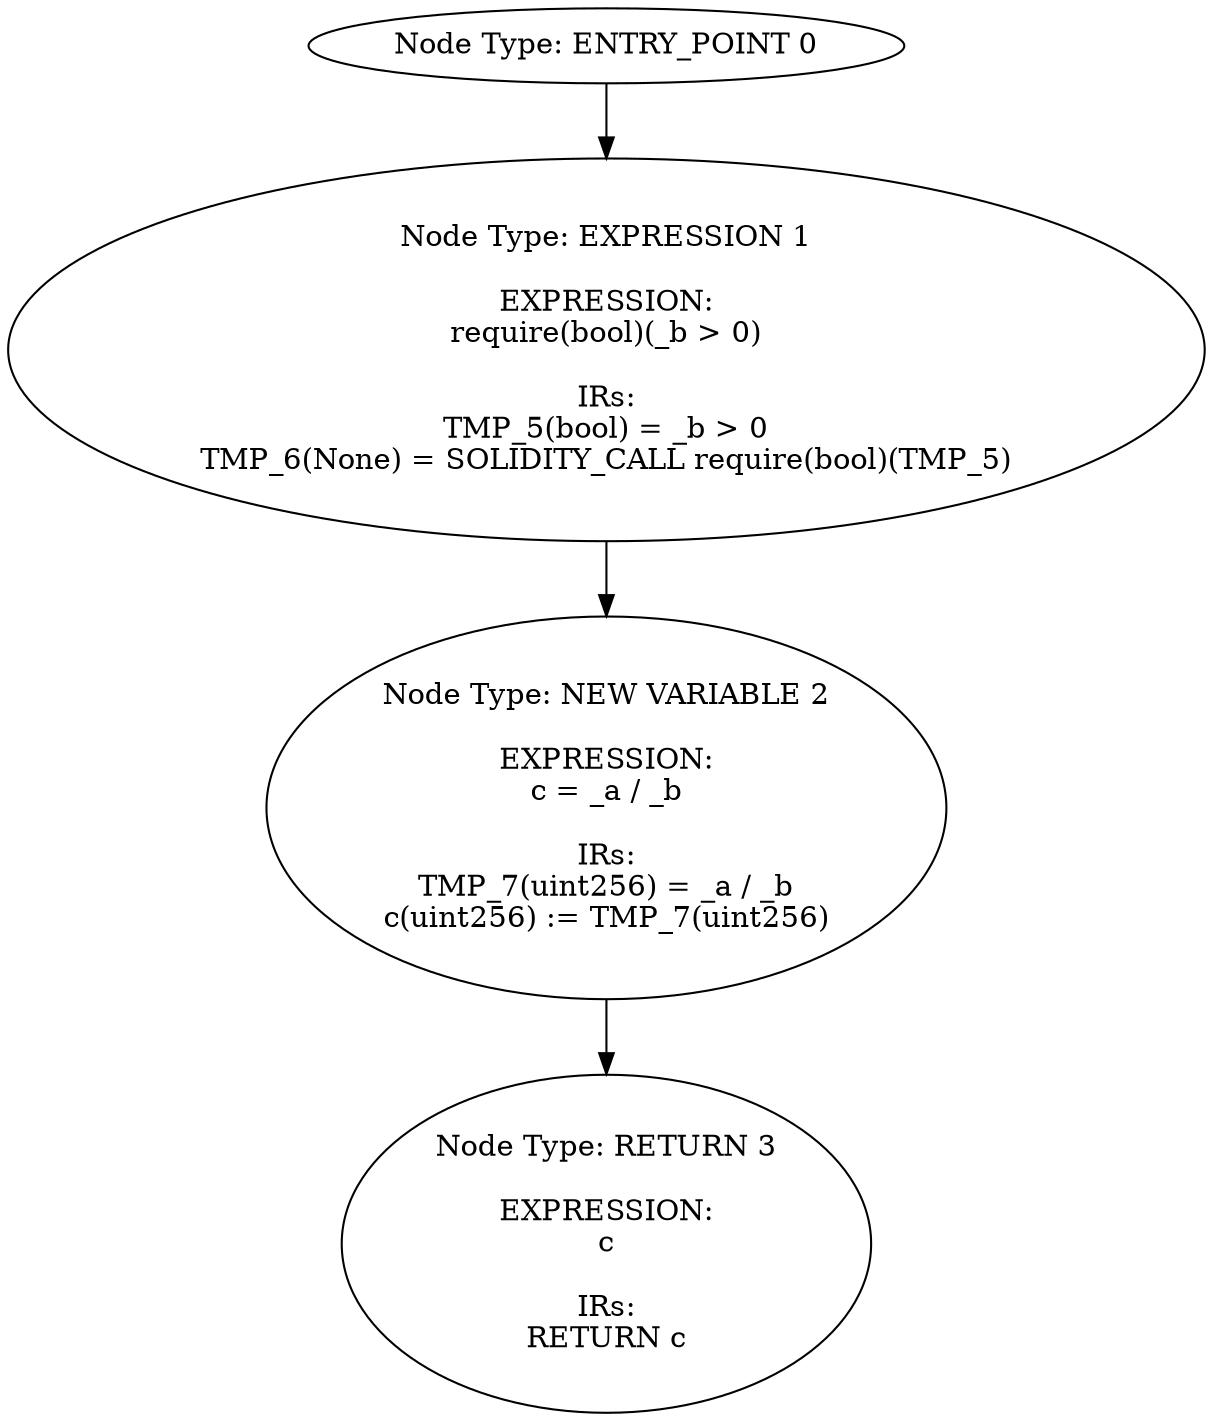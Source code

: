 digraph{
0[label="Node Type: ENTRY_POINT 0
"];
0->1;
1[label="Node Type: EXPRESSION 1

EXPRESSION:
require(bool)(_b > 0)

IRs:
TMP_5(bool) = _b > 0
TMP_6(None) = SOLIDITY_CALL require(bool)(TMP_5)"];
1->2;
2[label="Node Type: NEW VARIABLE 2

EXPRESSION:
c = _a / _b

IRs:
TMP_7(uint256) = _a / _b
c(uint256) := TMP_7(uint256)"];
2->3;
3[label="Node Type: RETURN 3

EXPRESSION:
c

IRs:
RETURN c"];
}
